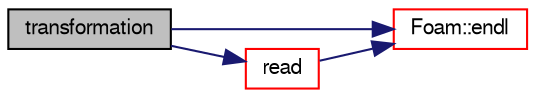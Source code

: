 digraph "transformation"
{
  bgcolor="transparent";
  edge [fontname="FreeSans",fontsize="10",labelfontname="FreeSans",labelfontsize="10"];
  node [fontname="FreeSans",fontsize="10",shape=record];
  rankdir="LR";
  Node316 [label="transformation",height=0.2,width=0.4,color="black", fillcolor="grey75", style="filled", fontcolor="black"];
  Node316 -> Node317 [color="midnightblue",fontsize="10",style="solid",fontname="FreeSans"];
  Node317 [label="Foam::endl",height=0.2,width=0.4,color="red",URL="$a21124.html#a2db8fe02a0d3909e9351bb4275b23ce4",tooltip="Add newline and flush stream. "];
  Node316 -> Node319 [color="midnightblue",fontsize="10",style="solid",fontname="FreeSans"];
  Node319 [label="read",height=0.2,width=0.4,color="red",URL="$a21390.html#afeed4512a4be2653bc44cb43a1ae0788",tooltip="Update properties from given dictionary. "];
  Node319 -> Node317 [color="midnightblue",fontsize="10",style="solid",fontname="FreeSans"];
}
